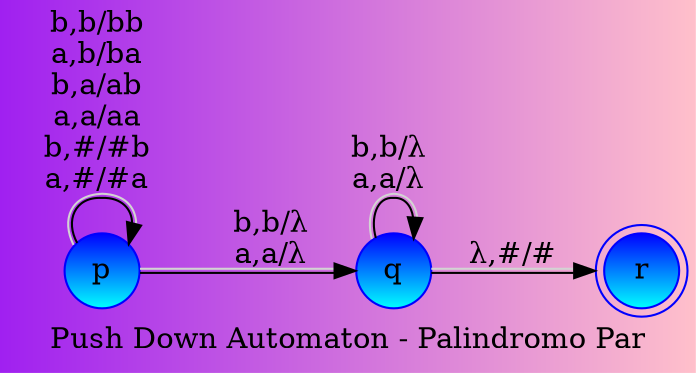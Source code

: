 digraph pushDownAutomaton {
	bgcolor="purple:pink"
	node [color="blue:cyan" gradientangle=270 shape=circle style=filled]
	node [color="blue:cyan" gradientangle=270 shape=doublecircle style=filled]
	label="Push Down Automaton - Palindromo Par"
	edge [color="black:lightgray" gradientangle=270 style=filled]
	rankdir=LR size=20
	node [shape=doublecircle]
	r
	node [shape=circle]
	p -> p [label="b,b/bb 
a,b/ba 
b,a/ab 
a,a/aa 
b,#/#b 
a,#/#a 
"]
	p -> q [label="b,b/λ 
a,a/λ 
"]
	q -> q [label="b,b/λ 
a,a/λ 
"]
	q -> r [label="λ,#/#"]
}
